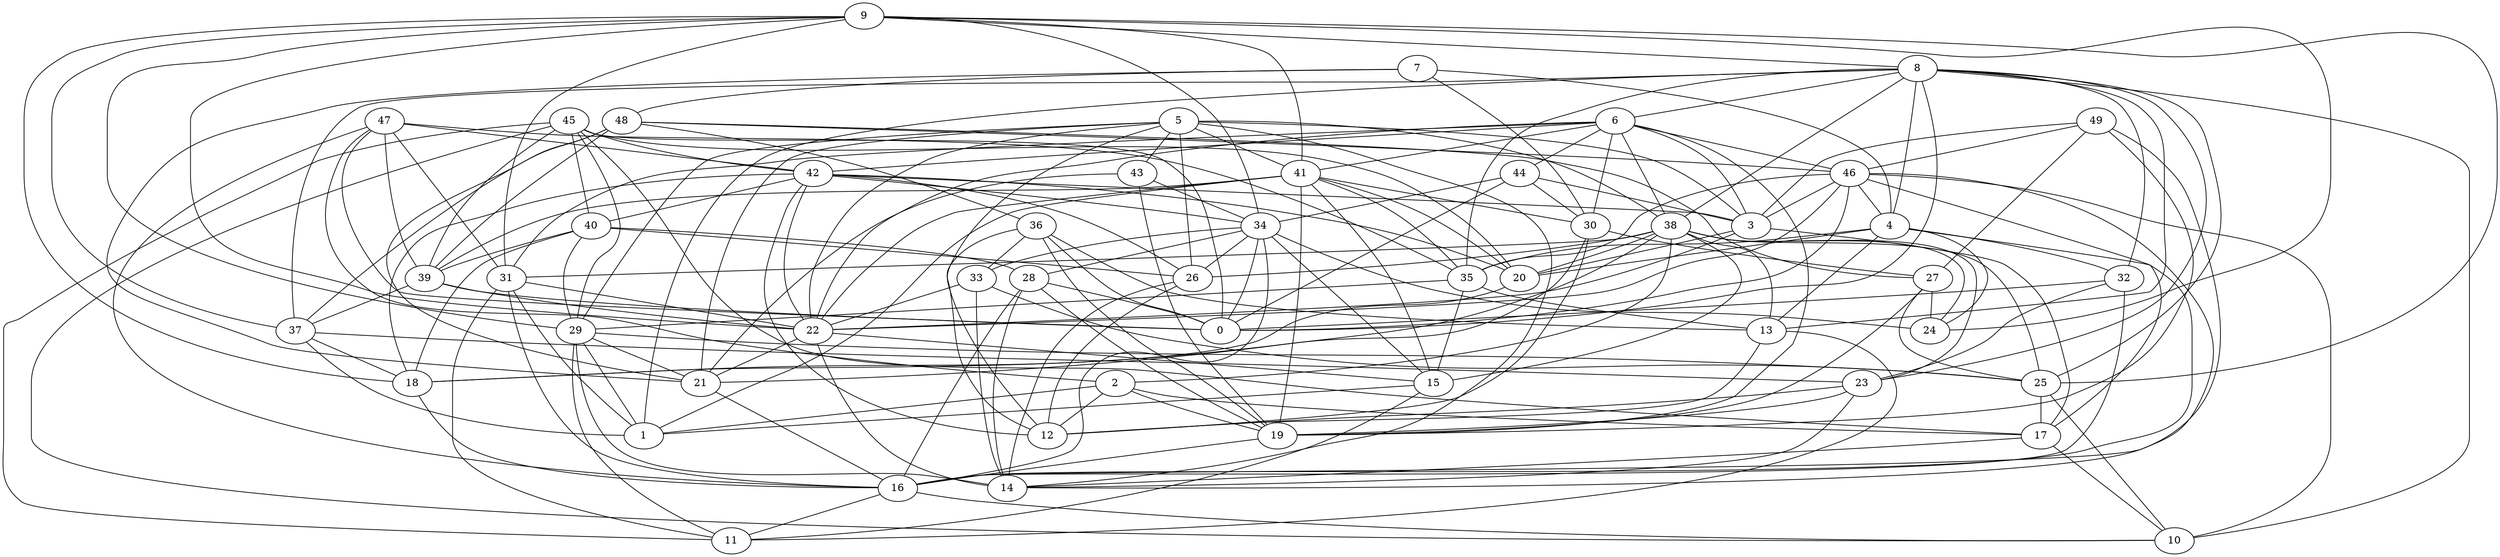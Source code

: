 digraph GG_graph {

subgraph G_graph {
edge [color = black]
"48" -> "36" [dir = none]
"32" -> "16" [dir = none]
"26" -> "14" [dir = none]
"29" -> "21" [dir = none]
"7" -> "21" [dir = none]
"43" -> "34" [dir = none]
"43" -> "21" [dir = none]
"36" -> "33" [dir = none]
"36" -> "0" [dir = none]
"19" -> "16" [dir = none]
"47" -> "0" [dir = none]
"16" -> "11" [dir = none]
"46" -> "17" [dir = none]
"46" -> "3" [dir = none]
"44" -> "0" [dir = none]
"44" -> "3" [dir = none]
"31" -> "1" [dir = none]
"31" -> "16" [dir = none]
"31" -> "22" [dir = none]
"49" -> "3" [dir = none]
"42" -> "3" [dir = none]
"42" -> "22" [dir = none]
"28" -> "0" [dir = none]
"41" -> "35" [dir = none]
"41" -> "15" [dir = none]
"41" -> "20" [dir = none]
"41" -> "22" [dir = none]
"22" -> "21" [dir = none]
"40" -> "39" [dir = none]
"17" -> "10" [dir = none]
"9" -> "24" [dir = none]
"9" -> "31" [dir = none]
"18" -> "16" [dir = none]
"39" -> "22" [dir = none]
"6" -> "22" [dir = none]
"45" -> "0" [dir = none]
"30" -> "27" [dir = none]
"30" -> "12" [dir = none]
"30" -> "21" [dir = none]
"2" -> "12" [dir = none]
"25" -> "17" [dir = none]
"5" -> "14" [dir = none]
"5" -> "38" [dir = none]
"5" -> "41" [dir = none]
"4" -> "13" [dir = none]
"4" -> "16" [dir = none]
"8" -> "23" [dir = none]
"8" -> "37" [dir = none]
"8" -> "4" [dir = none]
"47" -> "2" [dir = none]
"8" -> "1" [dir = none]
"41" -> "19" [dir = none]
"5" -> "3" [dir = none]
"42" -> "26" [dir = none]
"47" -> "16" [dir = none]
"27" -> "19" [dir = none]
"29" -> "1" [dir = none]
"8" -> "32" [dir = none]
"37" -> "23" [dir = none]
"3" -> "22" [dir = none]
"8" -> "6" [dir = none]
"4" -> "20" [dir = none]
"38" -> "20" [dir = none]
"49" -> "27" [dir = none]
"40" -> "26" [dir = none]
"15" -> "11" [dir = none]
"48" -> "27" [dir = none]
"34" -> "0" [dir = none]
"45" -> "40" [dir = none]
"46" -> "0" [dir = none]
"34" -> "28" [dir = none]
"5" -> "26" [dir = none]
"23" -> "14" [dir = none]
"40" -> "18" [dir = none]
"32" -> "0" [dir = none]
"8" -> "13" [dir = none]
"46" -> "35" [dir = none]
"46" -> "4" [dir = none]
"47" -> "31" [dir = none]
"48" -> "37" [dir = none]
"9" -> "25" [dir = none]
"46" -> "10" [dir = none]
"39" -> "37" [dir = none]
"45" -> "29" [dir = none]
"44" -> "34" [dir = none]
"23" -> "12" [dir = none]
"2" -> "19" [dir = none]
"2" -> "17" [dir = none]
"17" -> "14" [dir = none]
"2" -> "1" [dir = none]
"35" -> "13" [dir = none]
"6" -> "46" [dir = none]
"41" -> "30" [dir = none]
"46" -> "14" [dir = none]
"6" -> "38" [dir = none]
"38" -> "31" [dir = none]
"27" -> "24" [dir = none]
"9" -> "34" [dir = none]
"5" -> "29" [dir = none]
"32" -> "23" [dir = none]
"13" -> "11" [dir = none]
"6" -> "44" [dir = none]
"33" -> "25" [dir = none]
"9" -> "18" [dir = none]
"35" -> "29" [dir = none]
"48" -> "39" [dir = none]
"7" -> "30" [dir = none]
"38" -> "26" [dir = none]
"37" -> "18" [dir = none]
"16" -> "10" [dir = none]
"36" -> "13" [dir = none]
"47" -> "42" [dir = none]
"38" -> "24" [dir = none]
"8" -> "0" [dir = none]
"38" -> "2" [dir = none]
"38" -> "18" [dir = none]
"6" -> "42" [dir = none]
"9" -> "37" [dir = none]
"34" -> "26" [dir = none]
"34" -> "33" [dir = none]
"48" -> "21" [dir = none]
"45" -> "10" [dir = none]
"45" -> "20" [dir = none]
"46" -> "22" [dir = none]
"31" -> "11" [dir = none]
"38" -> "13" [dir = none]
"38" -> "23" [dir = none]
"15" -> "1" [dir = none]
"49" -> "46" [dir = none]
"8" -> "25" [dir = none]
"27" -> "25" [dir = none]
"42" -> "34" [dir = none]
"42" -> "20" [dir = none]
"36" -> "19" [dir = none]
"34" -> "16" [dir = none]
"25" -> "10" [dir = none]
"3" -> "17" [dir = none]
"28" -> "14" [dir = none]
"40" -> "28" [dir = none]
"42" -> "12" [dir = none]
"5" -> "22" [dir = none]
"4" -> "32" [dir = none]
"9" -> "22" [dir = none]
"5" -> "43" [dir = none]
"45" -> "17" [dir = none]
"42" -> "40" [dir = none]
"33" -> "22" [dir = none]
"4" -> "24" [dir = none]
"39" -> "0" [dir = none]
"8" -> "35" [dir = none]
"20" -> "18" [dir = none]
"22" -> "15" [dir = none]
"41" -> "39" [dir = none]
"4" -> "35" [dir = none]
"35" -> "15" [dir = none]
"6" -> "19" [dir = none]
"47" -> "35" [dir = none]
"42" -> "18" [dir = none]
"38" -> "15" [dir = none]
"22" -> "14" [dir = none]
"49" -> "16" [dir = none]
"33" -> "14" [dir = none]
"9" -> "41" [dir = none]
"29" -> "14" [dir = none]
"8" -> "38" [dir = none]
"29" -> "11" [dir = none]
"48" -> "46" [dir = none]
"28" -> "16" [dir = none]
"5" -> "21" [dir = none]
"45" -> "42" [dir = none]
"38" -> "25" [dir = none]
"28" -> "19" [dir = none]
"49" -> "19" [dir = none]
"6" -> "3" [dir = none]
"21" -> "16" [dir = none]
"3" -> "20" [dir = none]
"7" -> "4" [dir = none]
"41" -> "1" [dir = none]
"6" -> "31" [dir = none]
"8" -> "10" [dir = none]
"47" -> "39" [dir = none]
"40" -> "29" [dir = none]
"6" -> "41" [dir = none]
"36" -> "12" [dir = none]
"45" -> "11" [dir = none]
"7" -> "48" [dir = none]
"34" -> "15" [dir = none]
"9" -> "8" [dir = none]
"9" -> "29" [dir = none]
"26" -> "12" [dir = none]
"43" -> "19" [dir = none]
"37" -> "1" [dir = none]
"5" -> "12" [dir = none]
"6" -> "30" [dir = none]
"29" -> "25" [dir = none]
"23" -> "19" [dir = none]
"44" -> "30" [dir = none]
"13" -> "12" [dir = none]
"45" -> "39" [dir = none]
"34" -> "24" [dir = none]
}

}
